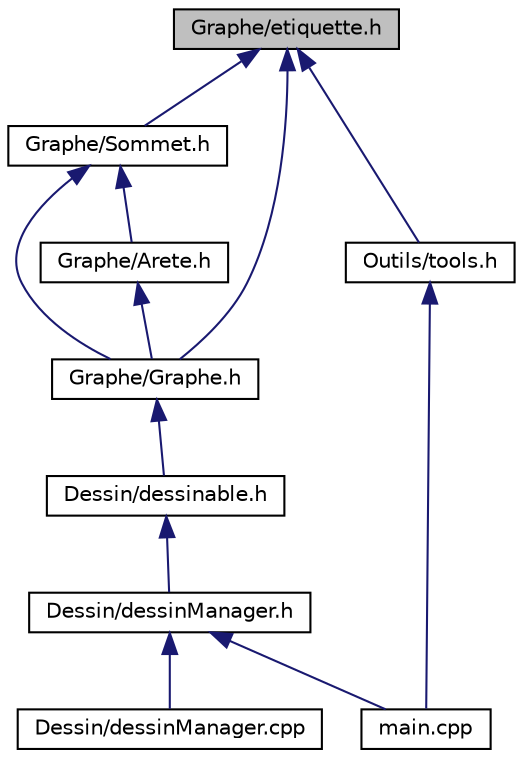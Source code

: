 digraph "Graphe/etiquette.h"
{
  edge [fontname="Helvetica",fontsize="10",labelfontname="Helvetica",labelfontsize="10"];
  node [fontname="Helvetica",fontsize="10",shape=record];
  Node1 [label="Graphe/etiquette.h",height=0.2,width=0.4,color="black", fillcolor="grey75", style="filled", fontcolor="black"];
  Node1 -> Node2 [dir="back",color="midnightblue",fontsize="10",style="solid"];
  Node2 [label="Graphe/Sommet.h",height=0.2,width=0.4,color="black", fillcolor="white", style="filled",URL="$_sommet_8h.html"];
  Node2 -> Node3 [dir="back",color="midnightblue",fontsize="10",style="solid"];
  Node3 [label="Graphe/Graphe.h",height=0.2,width=0.4,color="black", fillcolor="white", style="filled",URL="$_graphe_8h.html"];
  Node3 -> Node4 [dir="back",color="midnightblue",fontsize="10",style="solid"];
  Node4 [label="Dessin/dessinable.h",height=0.2,width=0.4,color="black", fillcolor="white", style="filled",URL="$dessinable_8h.html"];
  Node4 -> Node5 [dir="back",color="midnightblue",fontsize="10",style="solid"];
  Node5 [label="Dessin/dessinManager.h",height=0.2,width=0.4,color="black", fillcolor="white", style="filled",URL="$dessin_manager_8h.html"];
  Node5 -> Node6 [dir="back",color="midnightblue",fontsize="10",style="solid"];
  Node6 [label="Dessin/dessinManager.cpp",height=0.2,width=0.4,color="black", fillcolor="white", style="filled",URL="$dessin_manager_8cpp.html"];
  Node5 -> Node7 [dir="back",color="midnightblue",fontsize="10",style="solid"];
  Node7 [label="main.cpp",height=0.2,width=0.4,color="black", fillcolor="white", style="filled",URL="$main_8cpp.html"];
  Node2 -> Node8 [dir="back",color="midnightblue",fontsize="10",style="solid"];
  Node8 [label="Graphe/Arete.h",height=0.2,width=0.4,color="black", fillcolor="white", style="filled",URL="$_arete_8h.html"];
  Node8 -> Node3 [dir="back",color="midnightblue",fontsize="10",style="solid"];
  Node1 -> Node3 [dir="back",color="midnightblue",fontsize="10",style="solid"];
  Node1 -> Node9 [dir="back",color="midnightblue",fontsize="10",style="solid"];
  Node9 [label="Outils/tools.h",height=0.2,width=0.4,color="black", fillcolor="white", style="filled",URL="$tools_8h.html"];
  Node9 -> Node7 [dir="back",color="midnightblue",fontsize="10",style="solid"];
}

